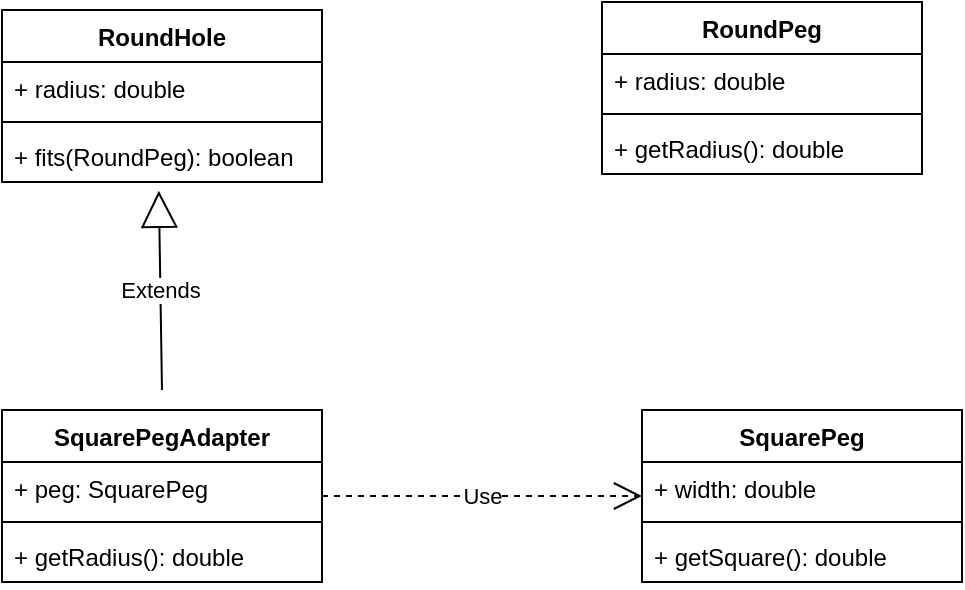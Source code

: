 <mxfile version="10.9.8" type="device"><diagram id="oUcELoe06w88zEtPtl6g" name="Page-1"><mxGraphModel dx="1038" dy="502" grid="1" gridSize="10" guides="1" tooltips="1" connect="1" arrows="1" fold="1" page="1" pageScale="1" pageWidth="850" pageHeight="1100" math="0" shadow="0"><root><mxCell id="0"/><mxCell id="1" parent="0"/><mxCell id="dFQ_3CtqQXjedQGotz2_-5" value="RoundHole" style="swimlane;fontStyle=1;align=center;verticalAlign=top;childLayout=stackLayout;horizontal=1;startSize=26;horizontalStack=0;resizeParent=1;resizeParentMax=0;resizeLast=0;collapsible=1;marginBottom=0;" vertex="1" parent="1"><mxGeometry x="110" y="70" width="160" height="86" as="geometry"/></mxCell><mxCell id="dFQ_3CtqQXjedQGotz2_-6" value="+ radius: double" style="text;strokeColor=none;fillColor=none;align=left;verticalAlign=top;spacingLeft=4;spacingRight=4;overflow=hidden;rotatable=0;points=[[0,0.5],[1,0.5]];portConstraint=eastwest;" vertex="1" parent="dFQ_3CtqQXjedQGotz2_-5"><mxGeometry y="26" width="160" height="26" as="geometry"/></mxCell><mxCell id="dFQ_3CtqQXjedQGotz2_-7" value="" style="line;strokeWidth=1;fillColor=none;align=left;verticalAlign=middle;spacingTop=-1;spacingLeft=3;spacingRight=3;rotatable=0;labelPosition=right;points=[];portConstraint=eastwest;" vertex="1" parent="dFQ_3CtqQXjedQGotz2_-5"><mxGeometry y="52" width="160" height="8" as="geometry"/></mxCell><mxCell id="dFQ_3CtqQXjedQGotz2_-8" value="+ fits(RoundPeg): boolean" style="text;strokeColor=none;fillColor=none;align=left;verticalAlign=top;spacingLeft=4;spacingRight=4;overflow=hidden;rotatable=0;points=[[0,0.5],[1,0.5]];portConstraint=eastwest;" vertex="1" parent="dFQ_3CtqQXjedQGotz2_-5"><mxGeometry y="60" width="160" height="26" as="geometry"/></mxCell><mxCell id="dFQ_3CtqQXjedQGotz2_-13" value="SquarePegAdapter" style="swimlane;fontStyle=1;align=center;verticalAlign=top;childLayout=stackLayout;horizontal=1;startSize=26;horizontalStack=0;resizeParent=1;resizeParentMax=0;resizeLast=0;collapsible=1;marginBottom=0;" vertex="1" parent="1"><mxGeometry x="110" y="270" width="160" height="86" as="geometry"/></mxCell><mxCell id="dFQ_3CtqQXjedQGotz2_-14" value="+ peg: SquarePeg" style="text;strokeColor=none;fillColor=none;align=left;verticalAlign=top;spacingLeft=4;spacingRight=4;overflow=hidden;rotatable=0;points=[[0,0.5],[1,0.5]];portConstraint=eastwest;" vertex="1" parent="dFQ_3CtqQXjedQGotz2_-13"><mxGeometry y="26" width="160" height="26" as="geometry"/></mxCell><mxCell id="dFQ_3CtqQXjedQGotz2_-15" value="" style="line;strokeWidth=1;fillColor=none;align=left;verticalAlign=middle;spacingTop=-1;spacingLeft=3;spacingRight=3;rotatable=0;labelPosition=right;points=[];portConstraint=eastwest;" vertex="1" parent="dFQ_3CtqQXjedQGotz2_-13"><mxGeometry y="52" width="160" height="8" as="geometry"/></mxCell><mxCell id="dFQ_3CtqQXjedQGotz2_-16" value="+ getRadius(): double" style="text;strokeColor=none;fillColor=none;align=left;verticalAlign=top;spacingLeft=4;spacingRight=4;overflow=hidden;rotatable=0;points=[[0,0.5],[1,0.5]];portConstraint=eastwest;" vertex="1" parent="dFQ_3CtqQXjedQGotz2_-13"><mxGeometry y="60" width="160" height="26" as="geometry"/></mxCell><mxCell id="dFQ_3CtqQXjedQGotz2_-17" value="RoundPeg" style="swimlane;fontStyle=1;align=center;verticalAlign=top;childLayout=stackLayout;horizontal=1;startSize=26;horizontalStack=0;resizeParent=1;resizeParentMax=0;resizeLast=0;collapsible=1;marginBottom=0;" vertex="1" parent="1"><mxGeometry x="410" y="66" width="160" height="86" as="geometry"/></mxCell><mxCell id="dFQ_3CtqQXjedQGotz2_-18" value="+ radius: double" style="text;strokeColor=none;fillColor=none;align=left;verticalAlign=top;spacingLeft=4;spacingRight=4;overflow=hidden;rotatable=0;points=[[0,0.5],[1,0.5]];portConstraint=eastwest;" vertex="1" parent="dFQ_3CtqQXjedQGotz2_-17"><mxGeometry y="26" width="160" height="26" as="geometry"/></mxCell><mxCell id="dFQ_3CtqQXjedQGotz2_-19" value="" style="line;strokeWidth=1;fillColor=none;align=left;verticalAlign=middle;spacingTop=-1;spacingLeft=3;spacingRight=3;rotatable=0;labelPosition=right;points=[];portConstraint=eastwest;" vertex="1" parent="dFQ_3CtqQXjedQGotz2_-17"><mxGeometry y="52" width="160" height="8" as="geometry"/></mxCell><mxCell id="dFQ_3CtqQXjedQGotz2_-20" value="+ getRadius(): double" style="text;strokeColor=none;fillColor=none;align=left;verticalAlign=top;spacingLeft=4;spacingRight=4;overflow=hidden;rotatable=0;points=[[0,0.5],[1,0.5]];portConstraint=eastwest;" vertex="1" parent="dFQ_3CtqQXjedQGotz2_-17"><mxGeometry y="60" width="160" height="26" as="geometry"/></mxCell><mxCell id="dFQ_3CtqQXjedQGotz2_-24" value="Extends" style="endArrow=block;endSize=16;endFill=0;html=1;entryX=0.49;entryY=1.169;entryDx=0;entryDy=0;entryPerimeter=0;" edge="1" parent="1" target="dFQ_3CtqQXjedQGotz2_-8"><mxGeometry width="160" relative="1" as="geometry"><mxPoint x="190" y="260" as="sourcePoint"/><mxPoint x="250" y="212.5" as="targetPoint"/></mxGeometry></mxCell><mxCell id="dFQ_3CtqQXjedQGotz2_-9" value="SquarePeg" style="swimlane;fontStyle=1;align=center;verticalAlign=top;childLayout=stackLayout;horizontal=1;startSize=26;horizontalStack=0;resizeParent=1;resizeParentMax=0;resizeLast=0;collapsible=1;marginBottom=0;" vertex="1" parent="1"><mxGeometry x="430" y="270" width="160" height="86" as="geometry"/></mxCell><mxCell id="dFQ_3CtqQXjedQGotz2_-10" value="+ width: double" style="text;strokeColor=none;fillColor=none;align=left;verticalAlign=top;spacingLeft=4;spacingRight=4;overflow=hidden;rotatable=0;points=[[0,0.5],[1,0.5]];portConstraint=eastwest;" vertex="1" parent="dFQ_3CtqQXjedQGotz2_-9"><mxGeometry y="26" width="160" height="26" as="geometry"/></mxCell><mxCell id="dFQ_3CtqQXjedQGotz2_-11" value="" style="line;strokeWidth=1;fillColor=none;align=left;verticalAlign=middle;spacingTop=-1;spacingLeft=3;spacingRight=3;rotatable=0;labelPosition=right;points=[];portConstraint=eastwest;" vertex="1" parent="dFQ_3CtqQXjedQGotz2_-9"><mxGeometry y="52" width="160" height="8" as="geometry"/></mxCell><mxCell id="dFQ_3CtqQXjedQGotz2_-12" value="+ getSquare(): double" style="text;strokeColor=none;fillColor=none;align=left;verticalAlign=top;spacingLeft=4;spacingRight=4;overflow=hidden;rotatable=0;points=[[0,0.5],[1,0.5]];portConstraint=eastwest;" vertex="1" parent="dFQ_3CtqQXjedQGotz2_-9"><mxGeometry y="60" width="160" height="26" as="geometry"/></mxCell><mxCell id="dFQ_3CtqQXjedQGotz2_-26" value="Use" style="endArrow=open;endSize=12;dashed=1;html=1;" edge="1" parent="1"><mxGeometry width="160" relative="1" as="geometry"><mxPoint x="270" y="313" as="sourcePoint"/><mxPoint x="430" y="313" as="targetPoint"/></mxGeometry></mxCell></root></mxGraphModel></diagram></mxfile>